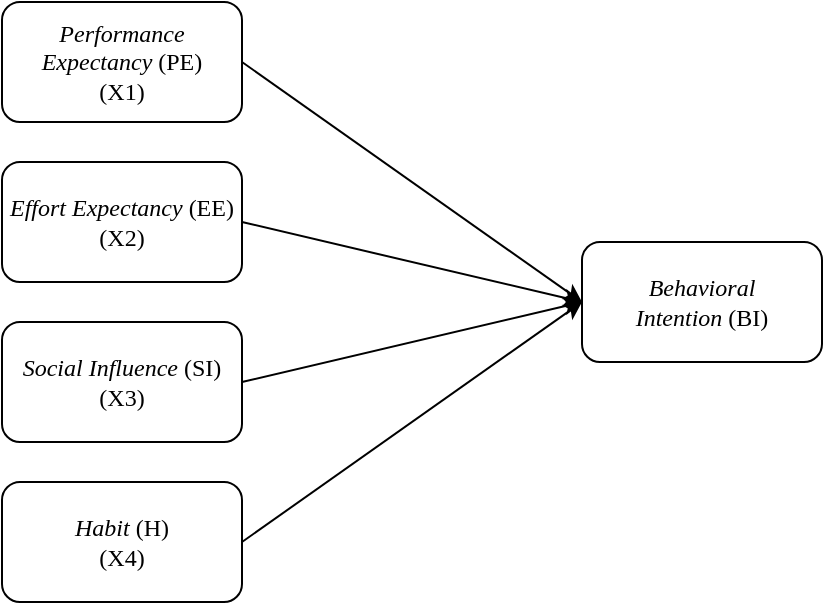 <mxfile version="20.6.0" type="github">
  <diagram id="jdz8rclNsTlGCT2IdnQB" name="Page-1">
    <mxGraphModel dx="1422" dy="832" grid="1" gridSize="10" guides="1" tooltips="1" connect="1" arrows="1" fold="1" page="1" pageScale="1" pageWidth="850" pageHeight="1100" math="0" shadow="0">
      <root>
        <mxCell id="0" />
        <mxCell id="1" parent="0" />
        <mxCell id="Dsl-AaVKq-iHEq60EzX0-8" value="&lt;font face=&quot;Times New Roman&quot;&gt;&lt;i&gt;Performance Expectancy&lt;/i&gt; (PE)&lt;br&gt;(X1)&lt;br&gt;&lt;/font&gt;" style="rounded=1;whiteSpace=wrap;html=1;" parent="1" vertex="1">
          <mxGeometry x="220" y="250" width="120" height="60" as="geometry" />
        </mxCell>
        <mxCell id="Dsl-AaVKq-iHEq60EzX0-9" value="&lt;i style=&quot;font-family: &amp;quot;Times New Roman&amp;quot;;&quot;&gt;Behavioral Intention&lt;/i&gt;&lt;span style=&quot;font-family: &amp;quot;Times New Roman&amp;quot;;&quot;&gt;&amp;nbsp;(BI)&lt;/span&gt;" style="rounded=1;whiteSpace=wrap;html=1;" parent="1" vertex="1">
          <mxGeometry x="510" y="370" width="120" height="60" as="geometry" />
        </mxCell>
        <mxCell id="Dsl-AaVKq-iHEq60EzX0-10" value="" style="endArrow=classic;html=1;rounded=0;exitX=1;exitY=0.5;exitDx=0;exitDy=0;entryX=0;entryY=0.5;entryDx=0;entryDy=0;" parent="1" source="Dsl-AaVKq-iHEq60EzX0-8" target="Dsl-AaVKq-iHEq60EzX0-9" edge="1">
          <mxGeometry width="50" height="50" relative="1" as="geometry">
            <mxPoint x="400" y="450" as="sourcePoint" />
            <mxPoint x="450" y="400" as="targetPoint" />
          </mxGeometry>
        </mxCell>
        <mxCell id="DMWh9ERDnPYuc6urLlba-1" value="&lt;i style=&quot;font-family: &amp;quot;Times New Roman&amp;quot;;&quot;&gt;Effort Expectancy&lt;/i&gt;&lt;span style=&quot;font-family: &amp;quot;Times New Roman&amp;quot;;&quot;&gt;&amp;nbsp;(EE)&lt;br&gt;(X2)&lt;br&gt;&lt;/span&gt;" style="rounded=1;whiteSpace=wrap;html=1;" parent="1" vertex="1">
          <mxGeometry x="220" y="330" width="120" height="60" as="geometry" />
        </mxCell>
        <mxCell id="DMWh9ERDnPYuc6urLlba-2" value="" style="endArrow=classic;html=1;rounded=0;exitX=1;exitY=0.5;exitDx=0;exitDy=0;" parent="1" source="DMWh9ERDnPYuc6urLlba-1" edge="1">
          <mxGeometry width="50" height="50" relative="1" as="geometry">
            <mxPoint x="400" y="530" as="sourcePoint" />
            <mxPoint x="510" y="400" as="targetPoint" />
          </mxGeometry>
        </mxCell>
        <mxCell id="DMWh9ERDnPYuc6urLlba-3" value="&lt;i style=&quot;font-family: &amp;quot;Times New Roman&amp;quot;;&quot;&gt;Social Influence&lt;/i&gt;&lt;span style=&quot;font-family: &amp;quot;Times New Roman&amp;quot;;&quot;&gt;&amp;nbsp;(SI)&lt;br&gt;(X3)&lt;br&gt;&lt;/span&gt;" style="rounded=1;whiteSpace=wrap;html=1;" parent="1" vertex="1">
          <mxGeometry x="220" y="410" width="120" height="60" as="geometry" />
        </mxCell>
        <mxCell id="DMWh9ERDnPYuc6urLlba-4" value="" style="endArrow=classic;html=1;rounded=0;exitX=1;exitY=0.5;exitDx=0;exitDy=0;entryX=0;entryY=0.5;entryDx=0;entryDy=0;" parent="1" source="DMWh9ERDnPYuc6urLlba-3" target="Dsl-AaVKq-iHEq60EzX0-9" edge="1">
          <mxGeometry width="50" height="50" relative="1" as="geometry">
            <mxPoint x="400" y="610" as="sourcePoint" />
            <mxPoint x="500" y="410" as="targetPoint" />
          </mxGeometry>
        </mxCell>
        <mxCell id="DMWh9ERDnPYuc6urLlba-5" value="&lt;font face=&quot;Times New Roman&quot;&gt;&lt;i&gt;Habit &lt;/i&gt;(H)&lt;br&gt;(X4)&lt;br&gt;&lt;/font&gt;" style="rounded=1;whiteSpace=wrap;html=1;" parent="1" vertex="1">
          <mxGeometry x="220" y="490" width="120" height="60" as="geometry" />
        </mxCell>
        <mxCell id="DMWh9ERDnPYuc6urLlba-6" value="" style="endArrow=classic;html=1;rounded=0;exitX=1;exitY=0.5;exitDx=0;exitDy=0;entryX=0;entryY=0.5;entryDx=0;entryDy=0;" parent="1" source="DMWh9ERDnPYuc6urLlba-5" target="Dsl-AaVKq-iHEq60EzX0-9" edge="1">
          <mxGeometry width="50" height="50" relative="1" as="geometry">
            <mxPoint x="410" y="670" as="sourcePoint" />
            <mxPoint x="500" y="410" as="targetPoint" />
          </mxGeometry>
        </mxCell>
      </root>
    </mxGraphModel>
  </diagram>
</mxfile>

